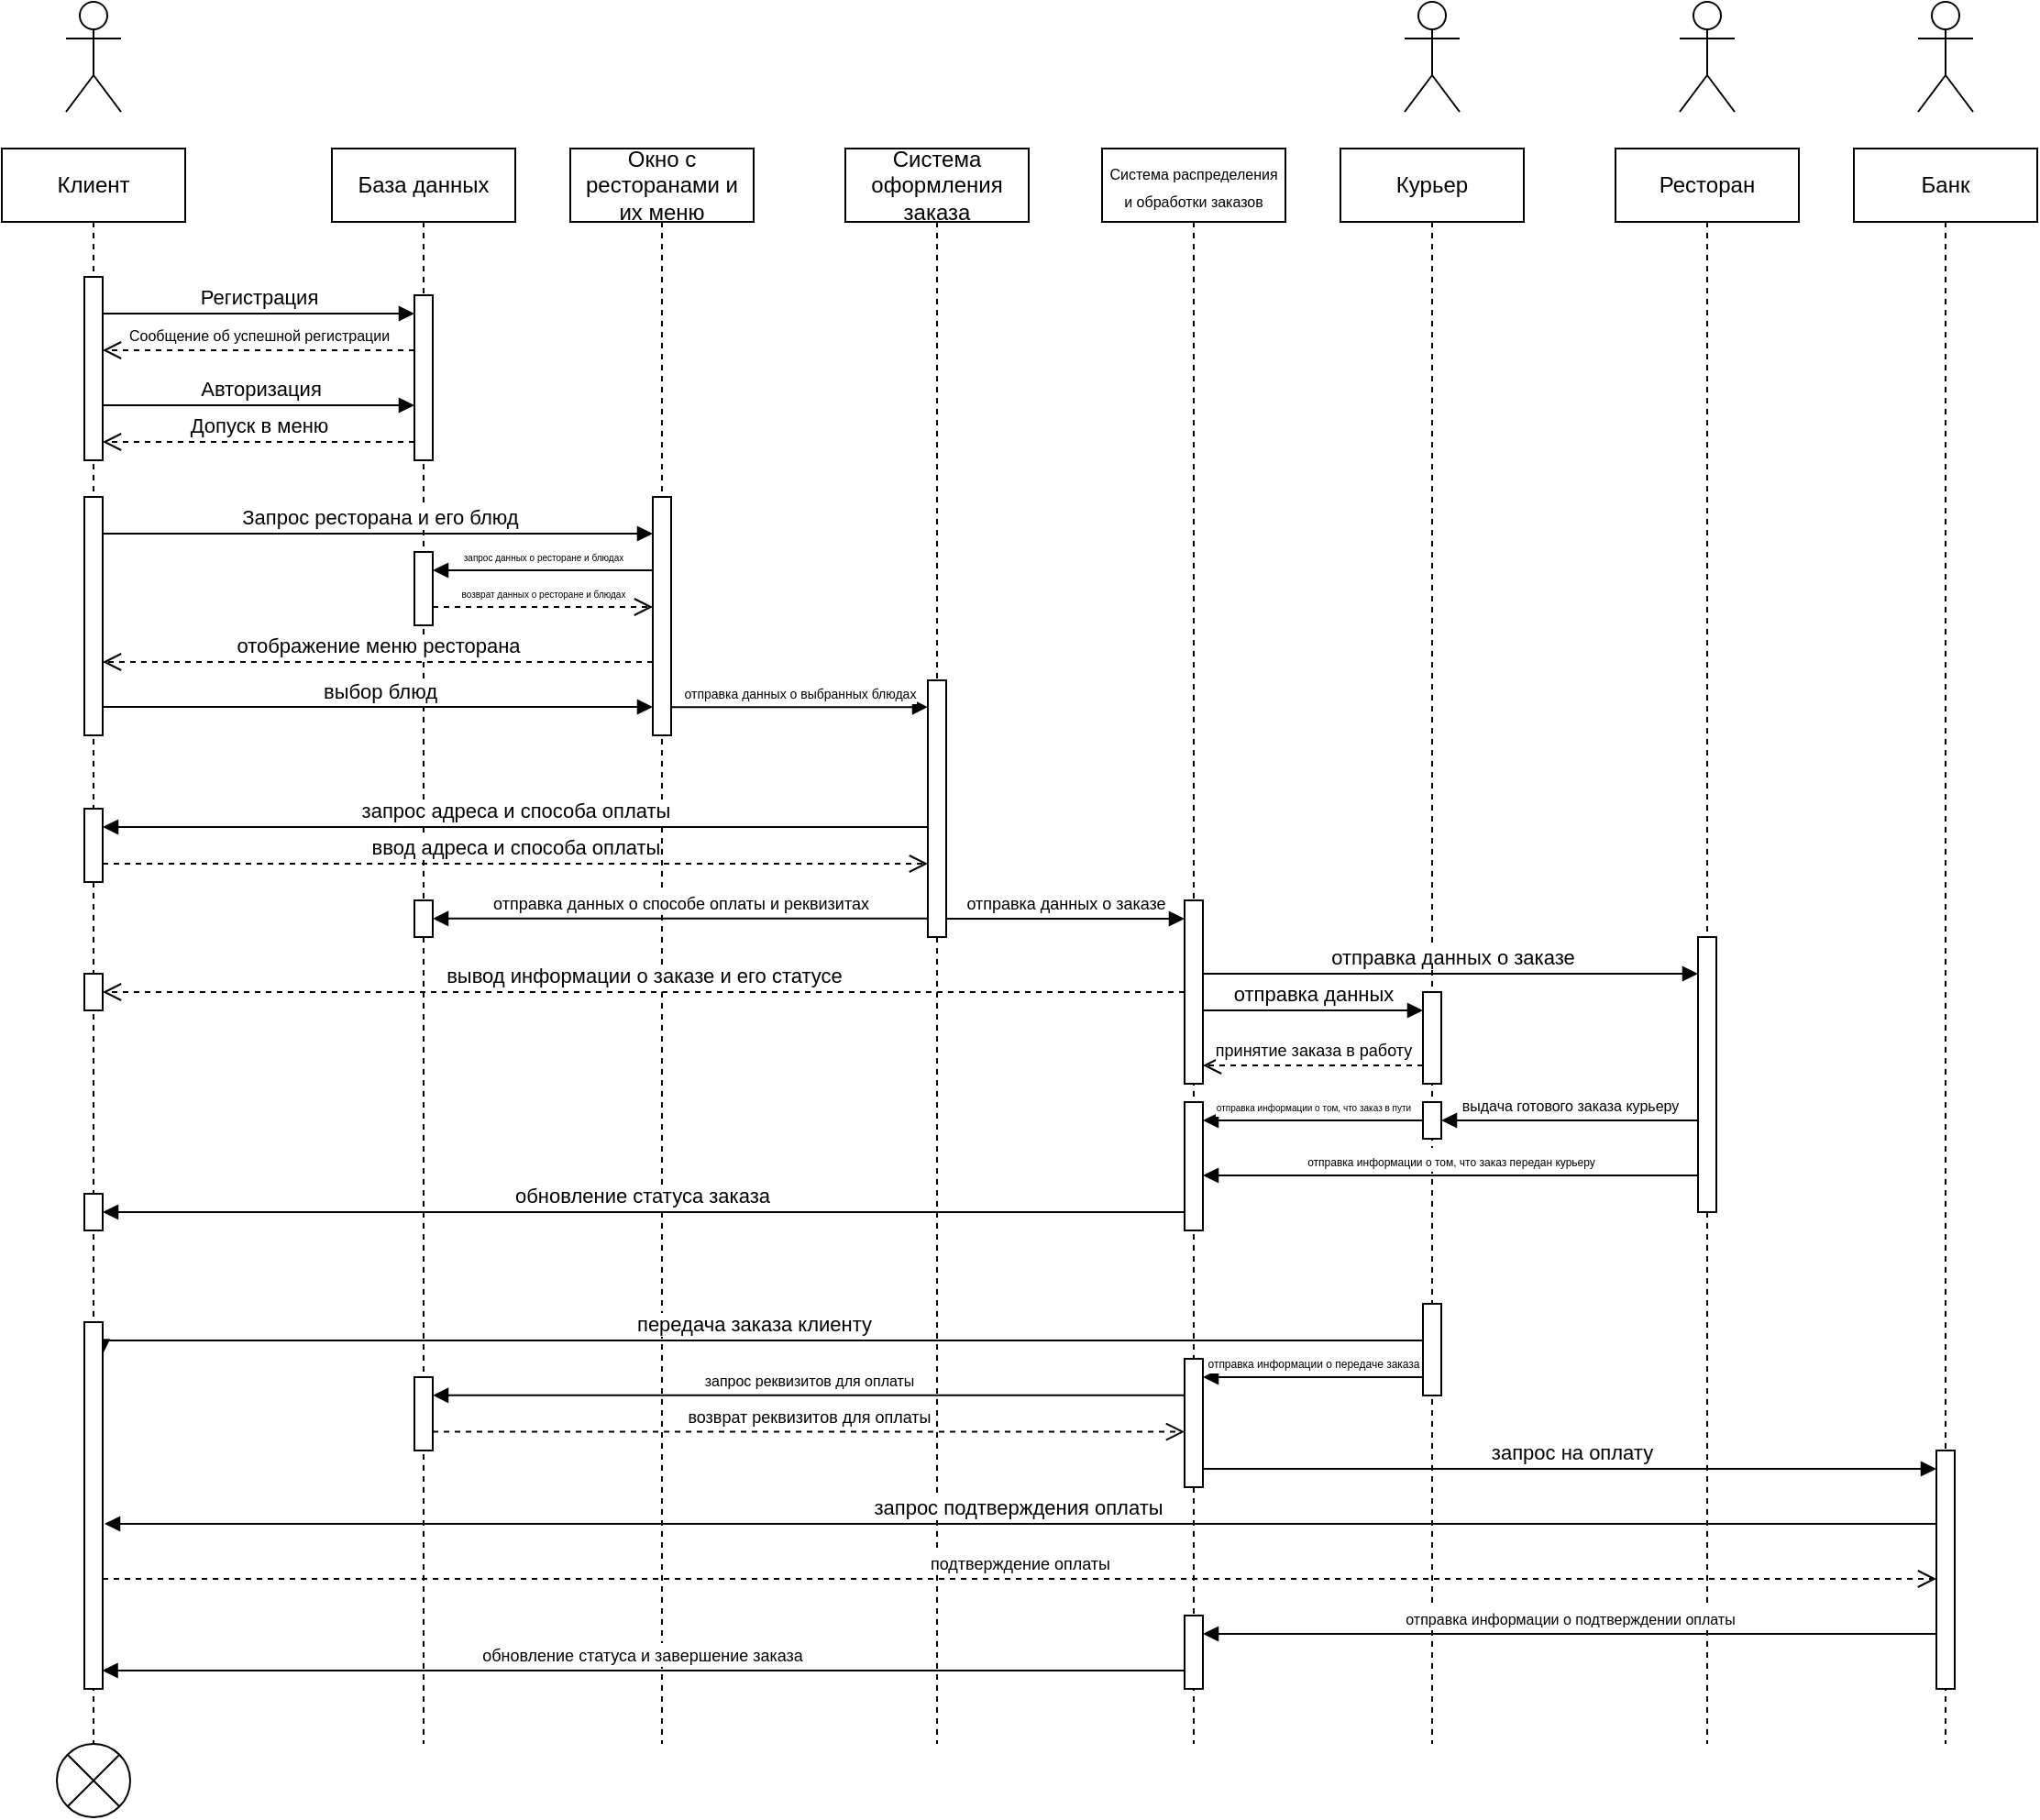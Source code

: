 <mxfile version="24.5.1" type="github">
  <diagram name="Page-1" id="2YBvvXClWsGukQMizWep">
    <mxGraphModel dx="2868" dy="2664" grid="1" gridSize="10" guides="1" tooltips="1" connect="1" arrows="1" fold="1" page="1" pageScale="1" pageWidth="850" pageHeight="1100" math="0" shadow="0">
      <root>
        <mxCell id="0" />
        <mxCell id="1" parent="0" />
        <mxCell id="aM9ryv3xv72pqoxQDRHE-1" value="Клиент" style="shape=umlLifeline;perimeter=lifelinePerimeter;whiteSpace=wrap;html=1;container=0;dropTarget=0;collapsible=0;recursiveResize=0;outlineConnect=0;portConstraint=eastwest;newEdgeStyle={&quot;edgeStyle&quot;:&quot;elbowEdgeStyle&quot;,&quot;elbow&quot;:&quot;vertical&quot;,&quot;curved&quot;:0,&quot;rounded&quot;:0};" parent="1" vertex="1">
          <mxGeometry x="40" y="30" width="100" height="870" as="geometry" />
        </mxCell>
        <mxCell id="aM9ryv3xv72pqoxQDRHE-2" value="" style="html=1;points=[];perimeter=orthogonalPerimeter;outlineConnect=0;targetShapes=umlLifeline;portConstraint=eastwest;newEdgeStyle={&quot;edgeStyle&quot;:&quot;elbowEdgeStyle&quot;,&quot;elbow&quot;:&quot;vertical&quot;,&quot;curved&quot;:0,&quot;rounded&quot;:0};" parent="aM9ryv3xv72pqoxQDRHE-1" vertex="1">
          <mxGeometry x="45" y="70" width="10" height="100" as="geometry" />
        </mxCell>
        <mxCell id="aM9ryv3xv72pqoxQDRHE-5" value="База данных" style="shape=umlLifeline;perimeter=lifelinePerimeter;whiteSpace=wrap;html=1;container=0;dropTarget=0;collapsible=0;recursiveResize=0;outlineConnect=0;portConstraint=eastwest;newEdgeStyle={&quot;edgeStyle&quot;:&quot;elbowEdgeStyle&quot;,&quot;elbow&quot;:&quot;vertical&quot;,&quot;curved&quot;:0,&quot;rounded&quot;:0};" parent="1" vertex="1">
          <mxGeometry x="220" y="30" width="100" height="870" as="geometry" />
        </mxCell>
        <mxCell id="aM9ryv3xv72pqoxQDRHE-6" value="" style="html=1;points=[];perimeter=orthogonalPerimeter;outlineConnect=0;targetShapes=umlLifeline;portConstraint=eastwest;newEdgeStyle={&quot;edgeStyle&quot;:&quot;elbowEdgeStyle&quot;,&quot;elbow&quot;:&quot;vertical&quot;,&quot;curved&quot;:0,&quot;rounded&quot;:0};" parent="aM9ryv3xv72pqoxQDRHE-5" vertex="1">
          <mxGeometry x="45" y="80" width="10" height="90" as="geometry" />
        </mxCell>
        <mxCell id="aM9ryv3xv72pqoxQDRHE-7" value="Регистрация" style="html=1;verticalAlign=bottom;endArrow=block;edgeStyle=elbowEdgeStyle;elbow=vertical;curved=0;rounded=0;" parent="1" source="aM9ryv3xv72pqoxQDRHE-2" target="aM9ryv3xv72pqoxQDRHE-6" edge="1">
          <mxGeometry relative="1" as="geometry">
            <mxPoint x="195" y="130" as="sourcePoint" />
            <Array as="points">
              <mxPoint x="180" y="120" />
            </Array>
          </mxGeometry>
        </mxCell>
        <mxCell id="fGEbPbqWwMYZEwWUZNYe-1" value="&lt;font style=&quot;font-size: 8px;&quot;&gt;Сообщение об успешной регистрации&lt;/font&gt;" style="html=1;verticalAlign=bottom;endArrow=open;dashed=1;endSize=8;edgeStyle=elbowEdgeStyle;elbow=vertical;curved=0;rounded=0;" parent="1" edge="1">
          <mxGeometry relative="1" as="geometry">
            <mxPoint x="95" y="140" as="targetPoint" />
            <Array as="points">
              <mxPoint x="180" y="140" />
            </Array>
            <mxPoint x="265" y="140" as="sourcePoint" />
            <mxPoint as="offset" />
          </mxGeometry>
        </mxCell>
        <mxCell id="fGEbPbqWwMYZEwWUZNYe-2" value="Авторизация" style="html=1;verticalAlign=bottom;endArrow=block;edgeStyle=elbowEdgeStyle;elbow=vertical;curved=0;rounded=0;" parent="1" source="aM9ryv3xv72pqoxQDRHE-2" target="aM9ryv3xv72pqoxQDRHE-6" edge="1">
          <mxGeometry x="0.003" relative="1" as="geometry">
            <mxPoint x="130" y="170" as="sourcePoint" />
            <Array as="points">
              <mxPoint x="175" y="170" />
            </Array>
            <mxPoint x="260" y="170" as="targetPoint" />
            <mxPoint as="offset" />
          </mxGeometry>
        </mxCell>
        <mxCell id="fGEbPbqWwMYZEwWUZNYe-3" value="Допуск в меню" style="html=1;verticalAlign=bottom;endArrow=open;dashed=1;endSize=8;edgeStyle=elbowEdgeStyle;elbow=vertical;curved=0;rounded=0;" parent="1" source="aM9ryv3xv72pqoxQDRHE-6" target="aM9ryv3xv72pqoxQDRHE-2" edge="1">
          <mxGeometry relative="1" as="geometry">
            <mxPoint x="90" y="190" as="targetPoint" />
            <Array as="points">
              <mxPoint x="185" y="190" />
            </Array>
            <mxPoint x="260" y="190" as="sourcePoint" />
          </mxGeometry>
        </mxCell>
        <mxCell id="fGEbPbqWwMYZEwWUZNYe-5" value="Окно с ресторанами и их меню" style="shape=umlLifeline;perimeter=lifelinePerimeter;whiteSpace=wrap;html=1;container=0;dropTarget=0;collapsible=0;recursiveResize=0;outlineConnect=0;portConstraint=eastwest;newEdgeStyle={&quot;edgeStyle&quot;:&quot;elbowEdgeStyle&quot;,&quot;elbow&quot;:&quot;vertical&quot;,&quot;curved&quot;:0,&quot;rounded&quot;:0};" parent="1" vertex="1">
          <mxGeometry x="350" y="30" width="100" height="870" as="geometry" />
        </mxCell>
        <mxCell id="fGEbPbqWwMYZEwWUZNYe-6" value="" style="html=1;points=[];perimeter=orthogonalPerimeter;outlineConnect=0;targetShapes=umlLifeline;portConstraint=eastwest;newEdgeStyle={&quot;edgeStyle&quot;:&quot;elbowEdgeStyle&quot;,&quot;elbow&quot;:&quot;vertical&quot;,&quot;curved&quot;:0,&quot;rounded&quot;:0};" parent="fGEbPbqWwMYZEwWUZNYe-5" vertex="1">
          <mxGeometry x="45" y="190" width="10" height="130" as="geometry" />
        </mxCell>
        <mxCell id="fGEbPbqWwMYZEwWUZNYe-9" value="" style="rounded=0;whiteSpace=wrap;html=1;" parent="1" vertex="1">
          <mxGeometry x="85" y="220" width="10" height="130" as="geometry" />
        </mxCell>
        <mxCell id="fGEbPbqWwMYZEwWUZNYe-11" value="Запрос ресторана и его блюд" style="html=1;verticalAlign=bottom;endArrow=block;edgeStyle=elbowEdgeStyle;elbow=vertical;curved=0;rounded=0;" parent="1" target="fGEbPbqWwMYZEwWUZNYe-6" edge="1">
          <mxGeometry x="0.003" relative="1" as="geometry">
            <mxPoint x="95" y="240" as="sourcePoint" />
            <Array as="points">
              <mxPoint x="175" y="240" />
            </Array>
            <mxPoint x="265" y="240" as="targetPoint" />
            <mxPoint as="offset" />
          </mxGeometry>
        </mxCell>
        <mxCell id="fGEbPbqWwMYZEwWUZNYe-13" value="" style="rounded=0;whiteSpace=wrap;html=1;" parent="1" vertex="1">
          <mxGeometry x="265" y="250" width="10" height="40" as="geometry" />
        </mxCell>
        <mxCell id="fGEbPbqWwMYZEwWUZNYe-14" value="&lt;font style=&quot;font-size: 5px;&quot;&gt;запрос данных о ресторане и блюдах&lt;/font&gt;" style="html=1;verticalAlign=bottom;endArrow=block;edgeStyle=elbowEdgeStyle;elbow=vertical;curved=0;rounded=0;entryX=1;entryY=0.25;entryDx=0;entryDy=0;" parent="1" source="fGEbPbqWwMYZEwWUZNYe-6" target="fGEbPbqWwMYZEwWUZNYe-13" edge="1">
          <mxGeometry x="0.003" relative="1" as="geometry">
            <mxPoint x="290" y="280" as="sourcePoint" />
            <Array as="points">
              <mxPoint x="290" y="260" />
            </Array>
            <mxPoint x="405" y="280" as="targetPoint" />
            <mxPoint as="offset" />
          </mxGeometry>
        </mxCell>
        <mxCell id="fGEbPbqWwMYZEwWUZNYe-15" value="&lt;font style=&quot;font-size: 5px;&quot;&gt;возврат данных о ресторане и блюдах&lt;/font&gt;" style="html=1;verticalAlign=bottom;endArrow=open;dashed=1;endSize=8;edgeStyle=elbowEdgeStyle;elbow=vertical;curved=0;rounded=0;" parent="1" target="fGEbPbqWwMYZEwWUZNYe-6" edge="1">
          <mxGeometry relative="1" as="geometry">
            <mxPoint x="390" y="280" as="targetPoint" />
            <Array as="points">
              <mxPoint x="355" y="280" />
            </Array>
            <mxPoint x="275" y="280" as="sourcePoint" />
          </mxGeometry>
        </mxCell>
        <mxCell id="fGEbPbqWwMYZEwWUZNYe-19" value="отображение меню ресторана" style="html=1;verticalAlign=bottom;endArrow=open;dashed=1;endSize=8;edgeStyle=elbowEdgeStyle;elbow=vertical;curved=0;rounded=0;" parent="1" source="fGEbPbqWwMYZEwWUZNYe-6" target="fGEbPbqWwMYZEwWUZNYe-9" edge="1">
          <mxGeometry relative="1" as="geometry">
            <mxPoint x="120" y="310" as="targetPoint" />
            <Array as="points">
              <mxPoint x="180" y="310" />
            </Array>
            <mxPoint x="100" y="380" as="sourcePoint" />
          </mxGeometry>
        </mxCell>
        <mxCell id="fGEbPbqWwMYZEwWUZNYe-20" value="выбор блюд" style="html=1;verticalAlign=bottom;endArrow=block;edgeStyle=elbowEdgeStyle;elbow=vertical;curved=0;rounded=0;" parent="1" target="fGEbPbqWwMYZEwWUZNYe-6" edge="1">
          <mxGeometry x="0.003" relative="1" as="geometry">
            <mxPoint x="95" y="334.5" as="sourcePoint" />
            <Array as="points">
              <mxPoint x="175" y="334.5" />
            </Array>
            <mxPoint x="265" y="334.5" as="targetPoint" />
            <mxPoint as="offset" />
          </mxGeometry>
        </mxCell>
        <mxCell id="fGEbPbqWwMYZEwWUZNYe-21" value="Система оформления заказа" style="shape=umlLifeline;perimeter=lifelinePerimeter;whiteSpace=wrap;html=1;container=0;dropTarget=0;collapsible=0;recursiveResize=0;outlineConnect=0;portConstraint=eastwest;newEdgeStyle={&quot;edgeStyle&quot;:&quot;elbowEdgeStyle&quot;,&quot;elbow&quot;:&quot;vertical&quot;,&quot;curved&quot;:0,&quot;rounded&quot;:0};" parent="1" vertex="1">
          <mxGeometry x="500" y="30" width="100" height="870" as="geometry" />
        </mxCell>
        <mxCell id="fGEbPbqWwMYZEwWUZNYe-22" value="" style="html=1;points=[];perimeter=orthogonalPerimeter;outlineConnect=0;targetShapes=umlLifeline;portConstraint=eastwest;newEdgeStyle={&quot;edgeStyle&quot;:&quot;elbowEdgeStyle&quot;,&quot;elbow&quot;:&quot;vertical&quot;,&quot;curved&quot;:0,&quot;rounded&quot;:0};" parent="fGEbPbqWwMYZEwWUZNYe-21" vertex="1">
          <mxGeometry x="45" y="290" width="10" height="140" as="geometry" />
        </mxCell>
        <mxCell id="fGEbPbqWwMYZEwWUZNYe-24" value="&lt;font style=&quot;font-size: 7px;&quot;&gt;отправка данных о выбранных блюдах&lt;/font&gt;" style="html=1;verticalAlign=bottom;endArrow=block;edgeStyle=elbowEdgeStyle;elbow=vertical;curved=0;rounded=0;" parent="1" source="fGEbPbqWwMYZEwWUZNYe-6" target="fGEbPbqWwMYZEwWUZNYe-22" edge="1">
          <mxGeometry x="0.003" relative="1" as="geometry">
            <mxPoint x="410" y="334.58" as="sourcePoint" />
            <Array as="points">
              <mxPoint x="490" y="334.58" />
            </Array>
            <mxPoint x="580" y="334.58" as="targetPoint" />
            <mxPoint as="offset" />
          </mxGeometry>
        </mxCell>
        <mxCell id="fGEbPbqWwMYZEwWUZNYe-25" value="" style="rounded=0;whiteSpace=wrap;html=1;" parent="1" vertex="1">
          <mxGeometry x="85" y="390" width="10" height="40" as="geometry" />
        </mxCell>
        <mxCell id="fGEbPbqWwMYZEwWUZNYe-26" value="запрос адреса и способа оплаты" style="html=1;verticalAlign=bottom;endArrow=block;edgeStyle=elbowEdgeStyle;elbow=vertical;curved=0;rounded=0;entryX=1;entryY=0.25;entryDx=0;entryDy=0;" parent="1" target="fGEbPbqWwMYZEwWUZNYe-25" edge="1">
          <mxGeometry x="0.003" relative="1" as="geometry">
            <mxPoint x="545" y="400" as="sourcePoint" />
            <Array as="points">
              <mxPoint x="220.0" y="400" />
            </Array>
            <mxPoint x="130.0" y="400" as="targetPoint" />
            <mxPoint as="offset" />
          </mxGeometry>
        </mxCell>
        <mxCell id="fGEbPbqWwMYZEwWUZNYe-27" value="ввод адреса и способа оплаты" style="html=1;verticalAlign=bottom;endArrow=open;dashed=1;endSize=8;edgeStyle=elbowEdgeStyle;elbow=vertical;curved=0;rounded=0;" parent="1" target="fGEbPbqWwMYZEwWUZNYe-22" edge="1">
          <mxGeometry relative="1" as="geometry">
            <mxPoint x="260" y="420" as="targetPoint" />
            <Array as="points">
              <mxPoint x="175" y="420" />
            </Array>
            <mxPoint x="95" y="420" as="sourcePoint" />
          </mxGeometry>
        </mxCell>
        <mxCell id="fGEbPbqWwMYZEwWUZNYe-28" value="&lt;font style=&quot;font-size: 8px;&quot;&gt;Система распределения и обработки заказов&lt;/font&gt;" style="shape=umlLifeline;perimeter=lifelinePerimeter;whiteSpace=wrap;html=1;container=0;dropTarget=0;collapsible=0;recursiveResize=0;outlineConnect=0;portConstraint=eastwest;newEdgeStyle={&quot;edgeStyle&quot;:&quot;elbowEdgeStyle&quot;,&quot;elbow&quot;:&quot;vertical&quot;,&quot;curved&quot;:0,&quot;rounded&quot;:0};" parent="1" vertex="1">
          <mxGeometry x="640" y="30" width="100" height="870" as="geometry" />
        </mxCell>
        <mxCell id="fGEbPbqWwMYZEwWUZNYe-29" value="" style="html=1;points=[];perimeter=orthogonalPerimeter;outlineConnect=0;targetShapes=umlLifeline;portConstraint=eastwest;newEdgeStyle={&quot;edgeStyle&quot;:&quot;elbowEdgeStyle&quot;,&quot;elbow&quot;:&quot;vertical&quot;,&quot;curved&quot;:0,&quot;rounded&quot;:0};" parent="fGEbPbqWwMYZEwWUZNYe-28" vertex="1">
          <mxGeometry x="45" y="410" width="10" height="100" as="geometry" />
        </mxCell>
        <mxCell id="fGEbPbqWwMYZEwWUZNYe-49" value="" style="html=1;points=[];perimeter=orthogonalPerimeter;outlineConnect=0;targetShapes=umlLifeline;portConstraint=eastwest;newEdgeStyle={&quot;edgeStyle&quot;:&quot;elbowEdgeStyle&quot;,&quot;elbow&quot;:&quot;vertical&quot;,&quot;curved&quot;:0,&quot;rounded&quot;:0};" parent="fGEbPbqWwMYZEwWUZNYe-28" vertex="1">
          <mxGeometry x="45" y="520" width="10" height="70" as="geometry" />
        </mxCell>
        <mxCell id="fGEbPbqWwMYZEwWUZNYe-67" value="&lt;span style=&quot;color: rgba(0, 0, 0, 0); font-family: monospace; font-size: 0px; text-align: start;&quot;&gt;%3CmxGraphModel%3E%3Croot%3E%3CmxCell%20id%3D%220%22%2F%3E%3CmxCell%20id%3D%221%22%20parent%3D%220%22%2F%3E%3CmxCell%20id%3D%222%22%20value%3D%22%26lt%3Bfont%20style%3D%26quot%3Bfont-size%3A%209px%3B%26quot%3B%26gt%3B%D0%B2%D0%BE%D0%B7%D0%B2%D1%80%D0%B0%D1%82%20%D1%80%D0%B5%D0%BA%D0%B2%D0%B8%D0%B7%D0%B8%D1%82%D0%BE%D0%B2%20%D0%B4%D0%BB%D1%8F%20%D0%BE%D0%BF%D0%BB%D0%B0%D1%82%D1%8B%26lt%3B%2Ffont%26gt%3B%22%20style%3D%22html%3D1%3BverticalAlign%3Dbottom%3BendArrow%3Dopen%3Bdashed%3D1%3BendSize%3D8%3BedgeStyle%3DelbowEdgeStyle%3Belbow%3Dvertical%3Bcurved%3D0%3Brounded%3D0%3B%22%20edge%3D%221%22%20parent%3D%221%22%3E%3CmxGeometry%20relative%3D%221%22%20as%3D%22geometry%22%3E%3CmxPoint%20x%3D%22685%22%20y%3D%22730%22%20as%3D%22targetPoint%22%2F%3E%3CArray%20as%3D%22points%22%3E%3CmxPoint%20x%3D%22355%22%20y%3D%22729.8%22%2F%3E%3C%2FArray%3E%3CmxPoint%20x%3D%22275%22%20y%3D%22729.8%22%20as%3D%22sourcePoint%22%2F%3E%3C%2FmxGeometry%3E%3C%2FmxCell%3E%3C%2Froot%3E%3C%2FmxGraphModel%3E&lt;/span&gt;" style="html=1;points=[];perimeter=orthogonalPerimeter;outlineConnect=0;targetShapes=umlLifeline;portConstraint=eastwest;newEdgeStyle={&quot;edgeStyle&quot;:&quot;elbowEdgeStyle&quot;,&quot;elbow&quot;:&quot;vertical&quot;,&quot;curved&quot;:0,&quot;rounded&quot;:0};" parent="fGEbPbqWwMYZEwWUZNYe-28" vertex="1">
          <mxGeometry x="45" y="660" width="10" height="70" as="geometry" />
        </mxCell>
        <mxCell id="fGEbPbqWwMYZEwWUZNYe-76" value="&lt;span style=&quot;color: rgba(0, 0, 0, 0); font-family: monospace; font-size: 0px; text-align: start;&quot;&gt;%3CmxGraphModel%3E%3Croot%3E%3CmxCell%20id%3D%220%22%2F%3E%3CmxCell%20id%3D%221%22%20parent%3D%220%22%2F%3E%3CmxCell%20id%3D%222%22%20value%3D%22%26lt%3Bfont%20style%3D%26quot%3Bfont-size%3A%209px%3B%26quot%3B%26gt%3B%D0%B2%D0%BE%D0%B7%D0%B2%D1%80%D0%B0%D1%82%20%D1%80%D0%B5%D0%BA%D0%B2%D0%B8%D0%B7%D0%B8%D1%82%D0%BE%D0%B2%20%D0%B4%D0%BB%D1%8F%20%D0%BE%D0%BF%D0%BB%D0%B0%D1%82%D1%8B%26lt%3B%2Ffont%26gt%3B%22%20style%3D%22html%3D1%3BverticalAlign%3Dbottom%3BendArrow%3Dopen%3Bdashed%3D1%3BendSize%3D8%3BedgeStyle%3DelbowEdgeStyle%3Belbow%3Dvertical%3Bcurved%3D0%3Brounded%3D0%3B%22%20edge%3D%221%22%20parent%3D%221%22%3E%3CmxGeometry%20relative%3D%221%22%20as%3D%22geometry%22%3E%3CmxPoint%20x%3D%22685%22%20y%3D%22730%22%20as%3D%22targetPoint%22%2F%3E%3CArray%20as%3D%22points%22%3E%3CmxPoint%20x%3D%22355%22%20y%3D%22729.8%22%2F%3E%3C%2FArray%3E%3CmxPoint%20x%3D%22275%22%20y%3D%22729.8%22%20as%3D%22sourcePoint%22%2F%3E%3C%2FmxGeometry%3E%3C%2FmxCell%3E%3C%2Froot%3E%3C%2FmxGraphModel%3E&lt;/span&gt;" style="html=1;points=[];perimeter=orthogonalPerimeter;outlineConnect=0;targetShapes=umlLifeline;portConstraint=eastwest;newEdgeStyle={&quot;edgeStyle&quot;:&quot;elbowEdgeStyle&quot;,&quot;elbow&quot;:&quot;vertical&quot;,&quot;curved&quot;:0,&quot;rounded&quot;:0};" parent="fGEbPbqWwMYZEwWUZNYe-28" vertex="1">
          <mxGeometry x="45" y="800" width="10" height="40" as="geometry" />
        </mxCell>
        <mxCell id="fGEbPbqWwMYZEwWUZNYe-30" value="&lt;font style=&quot;font-size: 9px;&quot;&gt;отправка данных о заказе&lt;/font&gt;" style="html=1;verticalAlign=bottom;endArrow=block;edgeStyle=elbowEdgeStyle;elbow=vertical;curved=0;rounded=0;" parent="1" source="fGEbPbqWwMYZEwWUZNYe-22" target="fGEbPbqWwMYZEwWUZNYe-29" edge="1">
          <mxGeometry x="0.003" relative="1" as="geometry">
            <mxPoint x="560" y="450" as="sourcePoint" />
            <Array as="points">
              <mxPoint x="640" y="450" />
            </Array>
            <mxPoint x="730" y="450" as="targetPoint" />
            <mxPoint as="offset" />
          </mxGeometry>
        </mxCell>
        <mxCell id="fGEbPbqWwMYZEwWUZNYe-31" value="" style="rounded=0;whiteSpace=wrap;html=1;" parent="1" vertex="1">
          <mxGeometry x="85" y="480" width="10" height="20" as="geometry" />
        </mxCell>
        <mxCell id="fGEbPbqWwMYZEwWUZNYe-32" value="вывод информации о заказе и его статусе" style="html=1;verticalAlign=bottom;endArrow=open;dashed=1;endSize=8;edgeStyle=elbowEdgeStyle;elbow=vertical;curved=0;rounded=0;entryX=1;entryY=0.5;entryDx=0;entryDy=0;" parent="1" edge="1">
          <mxGeometry relative="1" as="geometry">
            <mxPoint x="95" y="490" as="targetPoint" />
            <Array as="points">
              <mxPoint x="605" y="490" />
            </Array>
            <mxPoint x="685" y="490" as="sourcePoint" />
          </mxGeometry>
        </mxCell>
        <mxCell id="fGEbPbqWwMYZEwWUZNYe-33" value="Курьер" style="shape=umlLifeline;perimeter=lifelinePerimeter;whiteSpace=wrap;html=1;container=0;dropTarget=0;collapsible=0;recursiveResize=0;outlineConnect=0;portConstraint=eastwest;newEdgeStyle={&quot;edgeStyle&quot;:&quot;elbowEdgeStyle&quot;,&quot;elbow&quot;:&quot;vertical&quot;,&quot;curved&quot;:0,&quot;rounded&quot;:0};" parent="1" vertex="1">
          <mxGeometry x="770" y="30" width="100" height="870" as="geometry" />
        </mxCell>
        <mxCell id="fGEbPbqWwMYZEwWUZNYe-34" value="" style="html=1;points=[];perimeter=orthogonalPerimeter;outlineConnect=0;targetShapes=umlLifeline;portConstraint=eastwest;newEdgeStyle={&quot;edgeStyle&quot;:&quot;elbowEdgeStyle&quot;,&quot;elbow&quot;:&quot;vertical&quot;,&quot;curved&quot;:0,&quot;rounded&quot;:0};" parent="fGEbPbqWwMYZEwWUZNYe-33" vertex="1">
          <mxGeometry x="45" y="460" width="10" height="50" as="geometry" />
        </mxCell>
        <mxCell id="fGEbPbqWwMYZEwWUZNYe-45" value="" style="html=1;points=[];perimeter=orthogonalPerimeter;outlineConnect=0;targetShapes=umlLifeline;portConstraint=eastwest;newEdgeStyle={&quot;edgeStyle&quot;:&quot;elbowEdgeStyle&quot;,&quot;elbow&quot;:&quot;vertical&quot;,&quot;curved&quot;:0,&quot;rounded&quot;:0};" parent="fGEbPbqWwMYZEwWUZNYe-33" vertex="1">
          <mxGeometry x="45" y="520" width="10" height="20" as="geometry" />
        </mxCell>
        <mxCell id="fGEbPbqWwMYZEwWUZNYe-64" value="" style="html=1;points=[];perimeter=orthogonalPerimeter;outlineConnect=0;targetShapes=umlLifeline;portConstraint=eastwest;newEdgeStyle={&quot;edgeStyle&quot;:&quot;elbowEdgeStyle&quot;,&quot;elbow&quot;:&quot;vertical&quot;,&quot;curved&quot;:0,&quot;rounded&quot;:0};" parent="fGEbPbqWwMYZEwWUZNYe-33" vertex="1">
          <mxGeometry x="45" y="630" width="10" height="50" as="geometry" />
        </mxCell>
        <mxCell id="fGEbPbqWwMYZEwWUZNYe-35" value="" style="shape=umlActor;verticalLabelPosition=bottom;verticalAlign=top;html=1;outlineConnect=0;" parent="1" vertex="1">
          <mxGeometry x="805" y="-50" width="30" height="60" as="geometry" />
        </mxCell>
        <mxCell id="fGEbPbqWwMYZEwWUZNYe-38" value="" style="shape=umlActor;verticalLabelPosition=bottom;verticalAlign=top;html=1;outlineConnect=0;" parent="1" vertex="1">
          <mxGeometry x="75" y="-50" width="30" height="60" as="geometry" />
        </mxCell>
        <mxCell id="fGEbPbqWwMYZEwWUZNYe-39" value="отправка данных" style="html=1;verticalAlign=bottom;endArrow=block;edgeStyle=elbowEdgeStyle;elbow=vertical;curved=0;rounded=0;" parent="1" source="fGEbPbqWwMYZEwWUZNYe-29" target="fGEbPbqWwMYZEwWUZNYe-34" edge="1">
          <mxGeometry x="0.003" relative="1" as="geometry">
            <mxPoint x="700" y="500" as="sourcePoint" />
            <Array as="points">
              <mxPoint x="780" y="500" />
            </Array>
            <mxPoint x="810" y="500" as="targetPoint" />
            <mxPoint as="offset" />
          </mxGeometry>
        </mxCell>
        <mxCell id="fGEbPbqWwMYZEwWUZNYe-40" value="&lt;font style=&quot;font-size: 9px;&quot;&gt;принятие заказа в работу&lt;/font&gt;" style="html=1;verticalAlign=bottom;endArrow=open;dashed=1;endSize=8;edgeStyle=elbowEdgeStyle;elbow=vertical;curved=0;rounded=0;" parent="1" target="fGEbPbqWwMYZEwWUZNYe-29" edge="1">
          <mxGeometry relative="1" as="geometry">
            <mxPoint x="700" y="530" as="targetPoint" />
            <Array as="points">
              <mxPoint x="735" y="530" />
            </Array>
            <mxPoint x="815" y="530" as="sourcePoint" />
          </mxGeometry>
        </mxCell>
        <mxCell id="fGEbPbqWwMYZEwWUZNYe-41" value="Ресторан" style="shape=umlLifeline;perimeter=lifelinePerimeter;whiteSpace=wrap;html=1;container=0;dropTarget=0;collapsible=0;recursiveResize=0;outlineConnect=0;portConstraint=eastwest;newEdgeStyle={&quot;edgeStyle&quot;:&quot;elbowEdgeStyle&quot;,&quot;elbow&quot;:&quot;vertical&quot;,&quot;curved&quot;:0,&quot;rounded&quot;:0};" parent="1" vertex="1">
          <mxGeometry x="920" y="30" width="100" height="870" as="geometry" />
        </mxCell>
        <mxCell id="fGEbPbqWwMYZEwWUZNYe-42" value="" style="html=1;points=[];perimeter=orthogonalPerimeter;outlineConnect=0;targetShapes=umlLifeline;portConstraint=eastwest;newEdgeStyle={&quot;edgeStyle&quot;:&quot;elbowEdgeStyle&quot;,&quot;elbow&quot;:&quot;vertical&quot;,&quot;curved&quot;:0,&quot;rounded&quot;:0};" parent="fGEbPbqWwMYZEwWUZNYe-41" vertex="1">
          <mxGeometry x="45" y="430" width="10" height="150" as="geometry" />
        </mxCell>
        <mxCell id="fGEbPbqWwMYZEwWUZNYe-43" value="отправка данных о заказе" style="html=1;verticalAlign=bottom;endArrow=block;edgeStyle=elbowEdgeStyle;elbow=vertical;curved=0;rounded=0;" parent="1" source="fGEbPbqWwMYZEwWUZNYe-29" target="fGEbPbqWwMYZEwWUZNYe-42" edge="1">
          <mxGeometry x="0.003" relative="1" as="geometry">
            <mxPoint x="700" y="480" as="sourcePoint" />
            <Array as="points">
              <mxPoint x="785" y="480" />
            </Array>
            <mxPoint x="820" y="480" as="targetPoint" />
            <mxPoint as="offset" />
          </mxGeometry>
        </mxCell>
        <mxCell id="fGEbPbqWwMYZEwWUZNYe-44" value="&lt;font style=&quot;font-size: 8px;&quot;&gt;выдача готового заказа курьеру&lt;/font&gt;" style="html=1;verticalAlign=bottom;endArrow=block;edgeStyle=elbowEdgeStyle;elbow=vertical;curved=0;rounded=0;" parent="1" edge="1">
          <mxGeometry x="0.003" relative="1" as="geometry">
            <mxPoint x="965" y="560" as="sourcePoint" />
            <Array as="points">
              <mxPoint x="885" y="560" />
            </Array>
            <mxPoint x="825" y="560" as="targetPoint" />
            <mxPoint as="offset" />
          </mxGeometry>
        </mxCell>
        <mxCell id="fGEbPbqWwMYZEwWUZNYe-50" value="&lt;font style=&quot;font-size: 5px;&quot;&gt;отправка информации о том, что заказ в пути&lt;/font&gt;" style="html=1;verticalAlign=bottom;endArrow=block;edgeStyle=elbowEdgeStyle;elbow=vertical;curved=0;rounded=0;" parent="1" edge="1">
          <mxGeometry x="0.003" relative="1" as="geometry">
            <mxPoint x="815" y="560" as="sourcePoint" />
            <Array as="points">
              <mxPoint x="725" y="560" />
            </Array>
            <mxPoint x="695" y="560" as="targetPoint" />
            <mxPoint as="offset" />
          </mxGeometry>
        </mxCell>
        <mxCell id="fGEbPbqWwMYZEwWUZNYe-51" value="&lt;font style=&quot;font-size: 6px;&quot;&gt;отправка информации о том, что заказ передан курьеру&lt;/font&gt;" style="html=1;verticalAlign=bottom;endArrow=block;edgeStyle=elbowEdgeStyle;elbow=vertical;curved=0;rounded=0;" parent="1" edge="1">
          <mxGeometry x="0.003" relative="1" as="geometry">
            <mxPoint x="965" y="590" as="sourcePoint" />
            <Array as="points">
              <mxPoint x="755" y="590" />
            </Array>
            <mxPoint x="695" y="590" as="targetPoint" />
            <mxPoint as="offset" />
          </mxGeometry>
        </mxCell>
        <mxCell id="fGEbPbqWwMYZEwWUZNYe-53" value="" style="rounded=0;whiteSpace=wrap;html=1;" parent="1" vertex="1">
          <mxGeometry x="85" y="600" width="10" height="20" as="geometry" />
        </mxCell>
        <mxCell id="fGEbPbqWwMYZEwWUZNYe-54" value="&lt;font style=&quot;font-size: 11px;&quot;&gt;обновление статуса заказа&lt;/font&gt;" style="html=1;verticalAlign=bottom;endArrow=block;edgeStyle=elbowEdgeStyle;elbow=vertical;curved=0;rounded=0;" parent="1" edge="1">
          <mxGeometry x="0.003" relative="1" as="geometry">
            <mxPoint x="685" y="610" as="sourcePoint" />
            <Array as="points">
              <mxPoint x="475" y="610" />
            </Array>
            <mxPoint x="95" y="610" as="targetPoint" />
            <mxPoint as="offset" />
          </mxGeometry>
        </mxCell>
        <mxCell id="fGEbPbqWwMYZEwWUZNYe-56" value="" style="shape=umlActor;verticalLabelPosition=bottom;verticalAlign=top;html=1;outlineConnect=0;" parent="1" vertex="1">
          <mxGeometry x="955" y="-50" width="30" height="60" as="geometry" />
        </mxCell>
        <mxCell id="fGEbPbqWwMYZEwWUZNYe-57" value="Банк" style="shape=umlLifeline;perimeter=lifelinePerimeter;whiteSpace=wrap;html=1;container=0;dropTarget=0;collapsible=0;recursiveResize=0;outlineConnect=0;portConstraint=eastwest;newEdgeStyle={&quot;edgeStyle&quot;:&quot;elbowEdgeStyle&quot;,&quot;elbow&quot;:&quot;vertical&quot;,&quot;curved&quot;:0,&quot;rounded&quot;:0};" parent="1" vertex="1">
          <mxGeometry x="1050" y="30" width="100" height="870" as="geometry" />
        </mxCell>
        <mxCell id="fGEbPbqWwMYZEwWUZNYe-58" value="" style="html=1;points=[];perimeter=orthogonalPerimeter;outlineConnect=0;targetShapes=umlLifeline;portConstraint=eastwest;newEdgeStyle={&quot;edgeStyle&quot;:&quot;elbowEdgeStyle&quot;,&quot;elbow&quot;:&quot;vertical&quot;,&quot;curved&quot;:0,&quot;rounded&quot;:0};" parent="fGEbPbqWwMYZEwWUZNYe-57" vertex="1">
          <mxGeometry x="45" y="710" width="10" height="130" as="geometry" />
        </mxCell>
        <mxCell id="fGEbPbqWwMYZEwWUZNYe-59" value="" style="shape=umlActor;verticalLabelPosition=bottom;verticalAlign=top;html=1;outlineConnect=0;" parent="1" vertex="1">
          <mxGeometry x="1085" y="-50" width="30" height="60" as="geometry" />
        </mxCell>
        <mxCell id="fGEbPbqWwMYZEwWUZNYe-60" value="" style="rounded=0;whiteSpace=wrap;html=1;" parent="1" vertex="1">
          <mxGeometry x="265" y="440" width="10" height="20" as="geometry" />
        </mxCell>
        <mxCell id="fGEbPbqWwMYZEwWUZNYe-62" value="&lt;font style=&quot;font-size: 9px;&quot;&gt;отправка данных о способе оплаты и реквизитах&lt;/font&gt;" style="html=1;verticalAlign=bottom;endArrow=block;edgeStyle=elbowEdgeStyle;elbow=vertical;curved=0;rounded=0;entryX=1;entryY=0.5;entryDx=0;entryDy=0;" parent="1" source="fGEbPbqWwMYZEwWUZNYe-22" target="fGEbPbqWwMYZEwWUZNYe-60" edge="1">
          <mxGeometry x="0.003" relative="1" as="geometry">
            <mxPoint x="550" y="449.9" as="sourcePoint" />
            <Array as="points">
              <mxPoint x="465" y="449.9" />
            </Array>
            <mxPoint x="420" y="449.9" as="targetPoint" />
            <mxPoint as="offset" />
          </mxGeometry>
        </mxCell>
        <mxCell id="fGEbPbqWwMYZEwWUZNYe-65" value="передача заказа клиенту" style="html=1;verticalAlign=bottom;endArrow=block;edgeStyle=elbowEdgeStyle;elbow=vertical;curved=0;rounded=0;entryX=0.988;entryY=0.089;entryDx=0;entryDy=0;entryPerimeter=0;" parent="1" source="fGEbPbqWwMYZEwWUZNYe-64" target="fGEbPbqWwMYZEwWUZNYe-66" edge="1">
          <mxGeometry x="0.003" relative="1" as="geometry">
            <mxPoint x="810" y="680" as="sourcePoint" />
            <Array as="points">
              <mxPoint x="720" y="680" />
            </Array>
            <mxPoint x="210" y="680" as="targetPoint" />
            <mxPoint as="offset" />
          </mxGeometry>
        </mxCell>
        <mxCell id="fGEbPbqWwMYZEwWUZNYe-66" value="" style="rounded=0;whiteSpace=wrap;html=1;" parent="1" vertex="1">
          <mxGeometry x="85" y="670" width="10" height="200" as="geometry" />
        </mxCell>
        <mxCell id="fGEbPbqWwMYZEwWUZNYe-68" value="&lt;font style=&quot;font-size: 6px;&quot;&gt;отправка информации о передаче заказа&lt;/font&gt;" style="html=1;verticalAlign=bottom;endArrow=block;edgeStyle=elbowEdgeStyle;elbow=vertical;curved=0;rounded=0;" parent="1" source="fGEbPbqWwMYZEwWUZNYe-64" target="fGEbPbqWwMYZEwWUZNYe-67" edge="1">
          <mxGeometry x="0.003" relative="1" as="geometry">
            <mxPoint x="805" y="700" as="sourcePoint" />
            <Array as="points">
              <mxPoint x="760" y="700" />
            </Array>
            <mxPoint x="535" y="700" as="targetPoint" />
            <mxPoint as="offset" />
          </mxGeometry>
        </mxCell>
        <mxCell id="fGEbPbqWwMYZEwWUZNYe-69" value="" style="rounded=0;whiteSpace=wrap;html=1;" parent="1" vertex="1">
          <mxGeometry x="265" y="700" width="10" height="40" as="geometry" />
        </mxCell>
        <mxCell id="fGEbPbqWwMYZEwWUZNYe-70" value="&lt;font style=&quot;font-size: 8px;&quot;&gt;запрос реквизитов для оплаты&lt;/font&gt;" style="html=1;verticalAlign=bottom;endArrow=block;edgeStyle=elbowEdgeStyle;elbow=vertical;curved=0;rounded=0;" parent="1" source="fGEbPbqWwMYZEwWUZNYe-67" edge="1">
          <mxGeometry x="0.003" relative="1" as="geometry">
            <mxPoint x="680" y="709.89" as="sourcePoint" />
            <Array as="points">
              <mxPoint x="625" y="709.89" />
            </Array>
            <mxPoint x="275" y="710" as="targetPoint" />
            <mxPoint as="offset" />
          </mxGeometry>
        </mxCell>
        <mxCell id="fGEbPbqWwMYZEwWUZNYe-71" value="&lt;font style=&quot;font-size: 9px;&quot;&gt;возврат реквизитов для оплаты&lt;/font&gt;" style="html=1;verticalAlign=bottom;endArrow=open;dashed=1;endSize=8;edgeStyle=elbowEdgeStyle;elbow=vertical;curved=0;rounded=0;" parent="1" target="fGEbPbqWwMYZEwWUZNYe-67" edge="1">
          <mxGeometry relative="1" as="geometry">
            <mxPoint x="680" y="730" as="targetPoint" />
            <Array as="points">
              <mxPoint x="355" y="729.8" />
            </Array>
            <mxPoint x="275" y="729.8" as="sourcePoint" />
          </mxGeometry>
        </mxCell>
        <mxCell id="fGEbPbqWwMYZEwWUZNYe-73" value="запрос на оплату" style="html=1;verticalAlign=bottom;endArrow=block;edgeStyle=elbowEdgeStyle;elbow=vertical;curved=0;rounded=0;" parent="1" source="fGEbPbqWwMYZEwWUZNYe-67" target="fGEbPbqWwMYZEwWUZNYe-58" edge="1">
          <mxGeometry x="0.003" relative="1" as="geometry">
            <mxPoint x="700" y="750" as="sourcePoint" />
            <Array as="points">
              <mxPoint x="790" y="750" />
            </Array>
            <mxPoint x="970" y="750" as="targetPoint" />
            <mxPoint as="offset" />
          </mxGeometry>
        </mxCell>
        <mxCell id="fGEbPbqWwMYZEwWUZNYe-74" value="запрос подтверждения оплаты" style="html=1;verticalAlign=bottom;endArrow=block;edgeStyle=elbowEdgeStyle;elbow=vertical;curved=0;rounded=0;" parent="1" source="fGEbPbqWwMYZEwWUZNYe-58" edge="1">
          <mxGeometry x="0.003" relative="1" as="geometry">
            <mxPoint x="1100" y="780" as="sourcePoint" />
            <Array as="points">
              <mxPoint x="1005" y="780" />
            </Array>
            <mxPoint x="96" y="780" as="targetPoint" />
            <mxPoint as="offset" />
          </mxGeometry>
        </mxCell>
        <mxCell id="fGEbPbqWwMYZEwWUZNYe-75" value="&lt;font style=&quot;font-size: 9px;&quot;&gt;подтверждение оплаты&lt;/font&gt;" style="html=1;verticalAlign=bottom;endArrow=open;dashed=1;endSize=8;edgeStyle=elbowEdgeStyle;elbow=vertical;curved=0;rounded=0;" parent="1" target="fGEbPbqWwMYZEwWUZNYe-58" edge="1">
          <mxGeometry relative="1" as="geometry">
            <mxPoint x="505" y="810.2" as="targetPoint" />
            <Array as="points">
              <mxPoint x="175" y="810" />
            </Array>
            <mxPoint x="95" y="810" as="sourcePoint" />
          </mxGeometry>
        </mxCell>
        <mxCell id="fGEbPbqWwMYZEwWUZNYe-77" value="&lt;font style=&quot;font-size: 8px;&quot;&gt;отправка информации о подтверждении оплаты&lt;/font&gt;" style="html=1;verticalAlign=bottom;endArrow=block;edgeStyle=elbowEdgeStyle;elbow=vertical;curved=0;rounded=0;" parent="1" source="fGEbPbqWwMYZEwWUZNYe-58" target="fGEbPbqWwMYZEwWUZNYe-76" edge="1">
          <mxGeometry x="0.003" relative="1" as="geometry">
            <mxPoint x="1090" y="840" as="sourcePoint" />
            <Array as="points">
              <mxPoint x="1035" y="840" />
            </Array>
            <mxPoint x="970" y="840" as="targetPoint" />
            <mxPoint as="offset" />
          </mxGeometry>
        </mxCell>
        <mxCell id="fGEbPbqWwMYZEwWUZNYe-78" value="&lt;font style=&quot;font-size: 9px;&quot;&gt;обновление статуса и завершение заказа&lt;/font&gt;" style="html=1;verticalAlign=bottom;endArrow=block;edgeStyle=elbowEdgeStyle;elbow=vertical;curved=0;rounded=0;entryX=0.977;entryY=0.948;entryDx=0;entryDy=0;entryPerimeter=0;" parent="1" source="fGEbPbqWwMYZEwWUZNYe-76" target="fGEbPbqWwMYZEwWUZNYe-66" edge="1">
          <mxGeometry x="0.003" relative="1" as="geometry">
            <mxPoint x="670" y="860" as="sourcePoint" />
            <Array as="points">
              <mxPoint x="630" y="860" />
            </Array>
            <mxPoint x="100" y="860" as="targetPoint" />
            <mxPoint as="offset" />
          </mxGeometry>
        </mxCell>
        <mxCell id="SMAo7rlY8rVSAwSH-DiO-1" value="" style="ellipse;whiteSpace=wrap;html=1;aspect=fixed;" vertex="1" parent="1">
          <mxGeometry x="70" y="900" width="40" height="40" as="geometry" />
        </mxCell>
        <mxCell id="SMAo7rlY8rVSAwSH-DiO-2" value="" style="endArrow=none;html=1;rounded=0;entryX=1;entryY=0;entryDx=0;entryDy=0;exitX=0;exitY=1;exitDx=0;exitDy=0;" edge="1" parent="1" source="SMAo7rlY8rVSAwSH-DiO-1" target="SMAo7rlY8rVSAwSH-DiO-1">
          <mxGeometry width="50" height="50" relative="1" as="geometry">
            <mxPoint x="120" y="950" as="sourcePoint" />
            <mxPoint x="170" y="900" as="targetPoint" />
          </mxGeometry>
        </mxCell>
        <mxCell id="SMAo7rlY8rVSAwSH-DiO-3" value="" style="endArrow=none;html=1;rounded=0;entryX=0;entryY=0;entryDx=0;entryDy=0;exitX=1;exitY=1;exitDx=0;exitDy=0;" edge="1" parent="1" source="SMAo7rlY8rVSAwSH-DiO-1" target="SMAo7rlY8rVSAwSH-DiO-1">
          <mxGeometry width="50" height="50" relative="1" as="geometry">
            <mxPoint x="120" y="950" as="sourcePoint" />
            <mxPoint x="170" y="900" as="targetPoint" />
          </mxGeometry>
        </mxCell>
      </root>
    </mxGraphModel>
  </diagram>
</mxfile>
